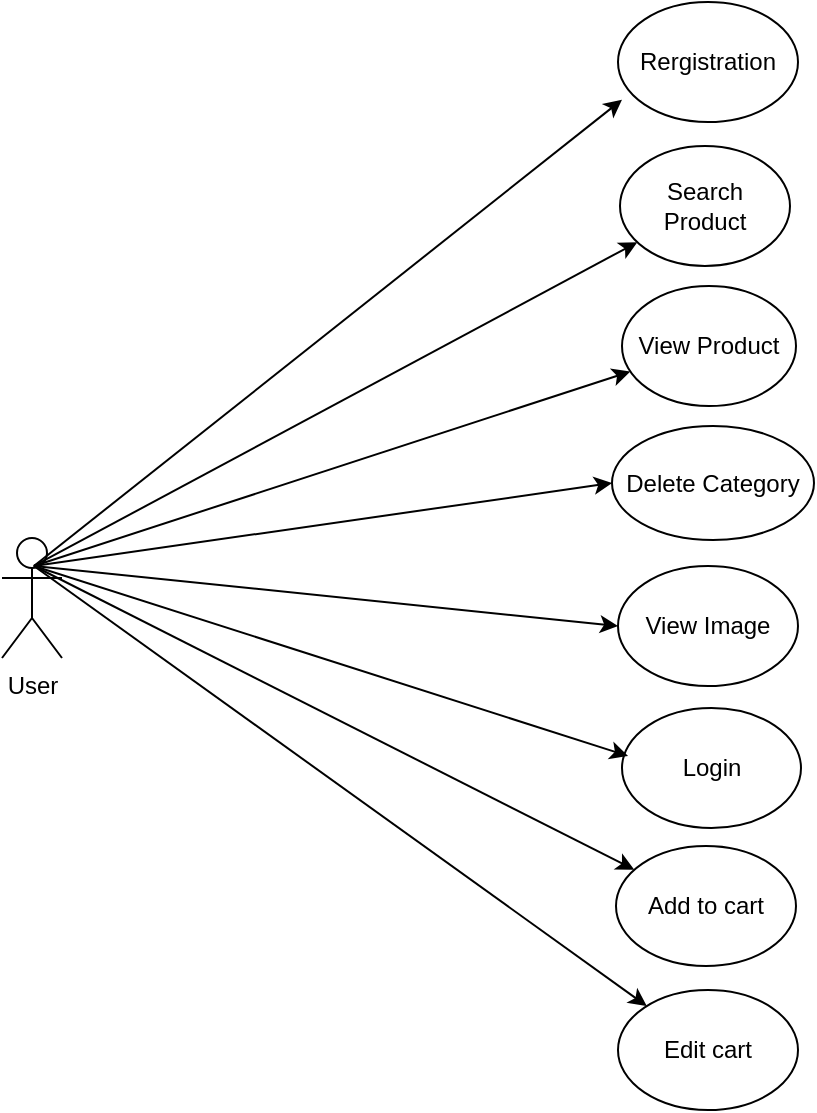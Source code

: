 <mxfile version="12.8.1" type="device"><diagram id="sXObrevRXDuxNTV5FlDz" name="Page-1"><mxGraphModel dx="868" dy="450" grid="1" gridSize="10" guides="1" tooltips="1" connect="1" arrows="1" fold="1" page="1" pageScale="1" pageWidth="850" pageHeight="1100" math="0" shadow="0"><root><mxCell id="0"/><mxCell id="1" parent="0"/><mxCell id="MsMMdU_uOh0kgkXnGwlt-15" value="&lt;span style=&quot;white-space: normal&quot;&gt;Rergistration&lt;/span&gt;" style="ellipse;whiteSpace=wrap;html=1;" vertex="1" parent="1"><mxGeometry x="478" y="31" width="90" height="60" as="geometry"/></mxCell><mxCell id="MsMMdU_uOh0kgkXnGwlt-16" value="&lt;span style=&quot;white-space: normal&quot;&gt;Search&lt;br&gt;Product&lt;br&gt;&lt;/span&gt;" style="ellipse;whiteSpace=wrap;html=1;" vertex="1" parent="1"><mxGeometry x="479" y="103" width="85" height="60" as="geometry"/></mxCell><mxCell id="MsMMdU_uOh0kgkXnGwlt-17" value="View Product" style="ellipse;whiteSpace=wrap;html=1;" vertex="1" parent="1"><mxGeometry x="480" y="173" width="87" height="60" as="geometry"/></mxCell><mxCell id="MsMMdU_uOh0kgkXnGwlt-18" value="&lt;span style=&quot;white-space: normal&quot;&gt;Delete Category&lt;/span&gt;" style="ellipse;whiteSpace=wrap;html=1;" vertex="1" parent="1"><mxGeometry x="475" y="243" width="101" height="57" as="geometry"/></mxCell><mxCell id="MsMMdU_uOh0kgkXnGwlt-20" value="&lt;span style=&quot;white-space: normal&quot;&gt;View Image&lt;/span&gt;" style="ellipse;whiteSpace=wrap;html=1;" vertex="1" parent="1"><mxGeometry x="478" y="313" width="90" height="60" as="geometry"/></mxCell><mxCell id="MsMMdU_uOh0kgkXnGwlt-21" value="&lt;span style=&quot;white-space: normal&quot;&gt;Login&lt;/span&gt;" style="ellipse;whiteSpace=wrap;html=1;" vertex="1" parent="1"><mxGeometry x="480" y="384" width="89.5" height="60" as="geometry"/></mxCell><mxCell id="MsMMdU_uOh0kgkXnGwlt-23" value="&lt;span style=&quot;white-space: normal&quot;&gt;Add to cart&lt;/span&gt;" style="ellipse;whiteSpace=wrap;html=1;" vertex="1" parent="1"><mxGeometry x="477" y="453" width="90" height="60" as="geometry"/></mxCell><mxCell id="MsMMdU_uOh0kgkXnGwlt-26" value="Edit cart" style="ellipse;whiteSpace=wrap;html=1;" vertex="1" parent="1"><mxGeometry x="478" y="525" width="90" height="60" as="geometry"/></mxCell><mxCell id="MsMMdU_uOh0kgkXnGwlt-27" value="User" style="shape=umlActor;verticalLabelPosition=bottom;labelBackgroundColor=#ffffff;verticalAlign=top;html=1;outlineConnect=0;" vertex="1" parent="1"><mxGeometry x="170" y="299" width="30" height="60" as="geometry"/></mxCell><mxCell id="MsMMdU_uOh0kgkXnGwlt-29" value="" style="endArrow=classic;html=1;" edge="1" parent="1"><mxGeometry width="50" height="50" relative="1" as="geometry"><mxPoint x="185.96" y="312.997" as="sourcePoint"/><mxPoint x="480.0" y="79.852" as="targetPoint"/></mxGeometry></mxCell><mxCell id="MsMMdU_uOh0kgkXnGwlt-30" value="" style="endArrow=classic;html=1;" edge="1" parent="1" target="MsMMdU_uOh0kgkXnGwlt-16"><mxGeometry width="50" height="50" relative="1" as="geometry"><mxPoint x="185.96" y="312.997" as="sourcePoint"/><mxPoint x="480.0" y="79.852" as="targetPoint"/></mxGeometry></mxCell><mxCell id="MsMMdU_uOh0kgkXnGwlt-31" value="" style="endArrow=classic;html=1;" edge="1" parent="1" target="MsMMdU_uOh0kgkXnGwlt-17"><mxGeometry width="50" height="50" relative="1" as="geometry"><mxPoint x="185.96" y="312.997" as="sourcePoint"/><mxPoint x="480.0" y="79.852" as="targetPoint"/></mxGeometry></mxCell><mxCell id="MsMMdU_uOh0kgkXnGwlt-32" value="" style="endArrow=classic;html=1;entryX=0;entryY=0.5;entryDx=0;entryDy=0;" edge="1" parent="1" target="MsMMdU_uOh0kgkXnGwlt-18"><mxGeometry width="50" height="50" relative="1" as="geometry"><mxPoint x="185.96" y="312.997" as="sourcePoint"/><mxPoint x="480.0" y="79.852" as="targetPoint"/></mxGeometry></mxCell><mxCell id="MsMMdU_uOh0kgkXnGwlt-35" value="" style="endArrow=classic;html=1;entryX=0;entryY=0.5;entryDx=0;entryDy=0;" edge="1" parent="1" target="MsMMdU_uOh0kgkXnGwlt-20"><mxGeometry width="50" height="50" relative="1" as="geometry"><mxPoint x="185.96" y="312.997" as="sourcePoint"/><mxPoint x="480.0" y="79.852" as="targetPoint"/></mxGeometry></mxCell><mxCell id="MsMMdU_uOh0kgkXnGwlt-36" value="" style="endArrow=classic;html=1;entryX=0.034;entryY=0.4;entryDx=0;entryDy=0;entryPerimeter=0;" edge="1" parent="1" target="MsMMdU_uOh0kgkXnGwlt-21"><mxGeometry width="50" height="50" relative="1" as="geometry"><mxPoint x="185.96" y="312.997" as="sourcePoint"/><mxPoint x="480.0" y="79.852" as="targetPoint"/></mxGeometry></mxCell><mxCell id="MsMMdU_uOh0kgkXnGwlt-37" value="" style="endArrow=classic;html=1;" edge="1" parent="1" target="MsMMdU_uOh0kgkXnGwlt-23"><mxGeometry width="50" height="50" relative="1" as="geometry"><mxPoint x="185.96" y="312.997" as="sourcePoint"/><mxPoint x="480.0" y="79.852" as="targetPoint"/></mxGeometry></mxCell><mxCell id="MsMMdU_uOh0kgkXnGwlt-38" value="" style="endArrow=classic;html=1;" edge="1" parent="1" target="MsMMdU_uOh0kgkXnGwlt-26"><mxGeometry width="50" height="50" relative="1" as="geometry"><mxPoint x="185.96" y="312.997" as="sourcePoint"/><mxPoint x="480.0" y="79.852" as="targetPoint"/></mxGeometry></mxCell></root></mxGraphModel></diagram></mxfile>